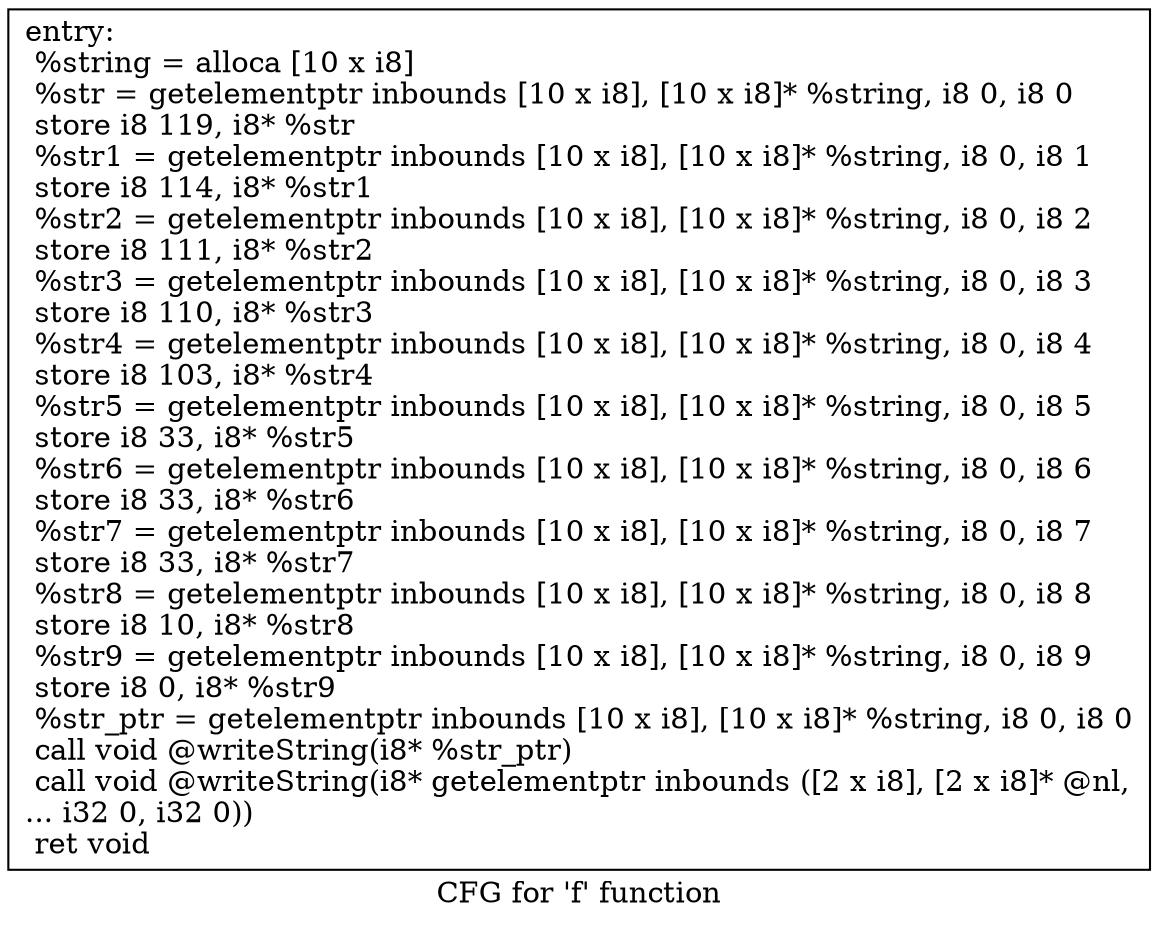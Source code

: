 digraph "CFG for 'f' function" {
	label="CFG for 'f' function";

	Node0x2239ee0 [shape=record,label="{entry:\l  %string = alloca [10 x i8]\l  %str = getelementptr inbounds [10 x i8], [10 x i8]* %string, i8 0, i8 0\l  store i8 119, i8* %str\l  %str1 = getelementptr inbounds [10 x i8], [10 x i8]* %string, i8 0, i8 1\l  store i8 114, i8* %str1\l  %str2 = getelementptr inbounds [10 x i8], [10 x i8]* %string, i8 0, i8 2\l  store i8 111, i8* %str2\l  %str3 = getelementptr inbounds [10 x i8], [10 x i8]* %string, i8 0, i8 3\l  store i8 110, i8* %str3\l  %str4 = getelementptr inbounds [10 x i8], [10 x i8]* %string, i8 0, i8 4\l  store i8 103, i8* %str4\l  %str5 = getelementptr inbounds [10 x i8], [10 x i8]* %string, i8 0, i8 5\l  store i8 33, i8* %str5\l  %str6 = getelementptr inbounds [10 x i8], [10 x i8]* %string, i8 0, i8 6\l  store i8 33, i8* %str6\l  %str7 = getelementptr inbounds [10 x i8], [10 x i8]* %string, i8 0, i8 7\l  store i8 33, i8* %str7\l  %str8 = getelementptr inbounds [10 x i8], [10 x i8]* %string, i8 0, i8 8\l  store i8 10, i8* %str8\l  %str9 = getelementptr inbounds [10 x i8], [10 x i8]* %string, i8 0, i8 9\l  store i8 0, i8* %str9\l  %str_ptr = getelementptr inbounds [10 x i8], [10 x i8]* %string, i8 0, i8 0\l  call void @writeString(i8* %str_ptr)\l  call void @writeString(i8* getelementptr inbounds ([2 x i8], [2 x i8]* @nl,\l... i32 0, i32 0))\l  ret void\l}"];
}
